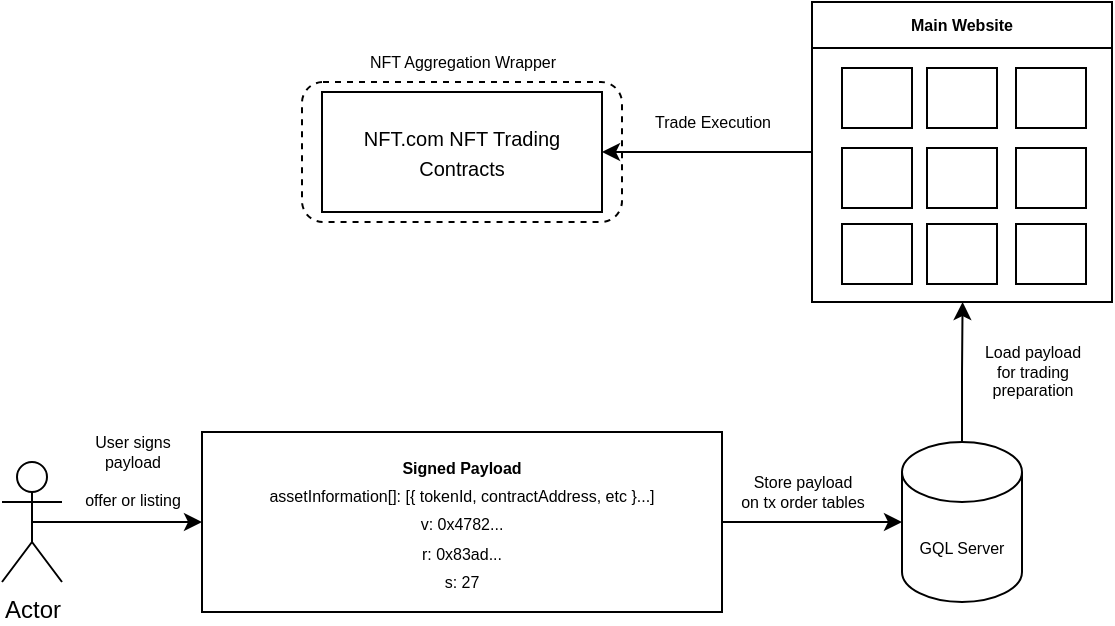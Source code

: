 <mxfile version="20.4.0" type="github">
  <diagram id="odHHx1yG8i5GVq24nhzd" name="Page-1">
    <mxGraphModel dx="1291" dy="708" grid="1" gridSize="10" guides="1" tooltips="1" connect="1" arrows="1" fold="1" page="1" pageScale="1" pageWidth="850" pageHeight="1100" math="0" shadow="0">
      <root>
        <mxCell id="0" />
        <mxCell id="1" parent="0" />
        <mxCell id="q4YafIH5PcbdOxym_MlL-1" value="&lt;font style=&quot;font-size: 10px;&quot;&gt;NFT.com NFT Trading Contracts&lt;/font&gt;" style="rounded=0;whiteSpace=wrap;html=1;" vertex="1" parent="1">
          <mxGeometry x="240" y="215" width="140" height="60" as="geometry" />
        </mxCell>
        <mxCell id="q4YafIH5PcbdOxym_MlL-14" style="edgeStyle=orthogonalEdgeStyle;rounded=0;orthogonalLoop=1;jettySize=auto;html=1;exitX=1;exitY=0.5;exitDx=0;exitDy=0;fontSize=8;entryX=0;entryY=0.5;entryDx=0;entryDy=0;entryPerimeter=0;" edge="1" parent="1" source="q4YafIH5PcbdOxym_MlL-3" target="q4YafIH5PcbdOxym_MlL-15">
          <mxGeometry relative="1" as="geometry">
            <mxPoint x="520" y="429.882" as="targetPoint" />
          </mxGeometry>
        </mxCell>
        <mxCell id="q4YafIH5PcbdOxym_MlL-3" value="&lt;font style=&quot;font-size: 8px;&quot;&gt;&lt;b&gt;Signed Payload&lt;/b&gt;&lt;br&gt;assetInformation[]: [{ tokenId, contractAddress, etc }...]&lt;br&gt;v: 0x4782...&lt;br&gt;r: 0x83ad...&lt;br&gt;s: 27&lt;/font&gt;" style="rounded=0;whiteSpace=wrap;html=1;align=center;" vertex="1" parent="1">
          <mxGeometry x="180" y="385" width="260" height="90" as="geometry" />
        </mxCell>
        <mxCell id="q4YafIH5PcbdOxym_MlL-10" style="edgeStyle=orthogonalEdgeStyle;rounded=0;orthogonalLoop=1;jettySize=auto;html=1;exitX=0.5;exitY=0.5;exitDx=0;exitDy=0;exitPerimeter=0;entryX=0;entryY=0.5;entryDx=0;entryDy=0;" edge="1" parent="1" source="q4YafIH5PcbdOxym_MlL-7" target="q4YafIH5PcbdOxym_MlL-3">
          <mxGeometry relative="1" as="geometry" />
        </mxCell>
        <mxCell id="q4YafIH5PcbdOxym_MlL-7" value="Actor" style="shape=umlActor;verticalLabelPosition=bottom;verticalAlign=top;html=1;outlineConnect=0;" vertex="1" parent="1">
          <mxGeometry x="80" y="400" width="30" height="60" as="geometry" />
        </mxCell>
        <mxCell id="q4YafIH5PcbdOxym_MlL-24" style="edgeStyle=orthogonalEdgeStyle;rounded=0;orthogonalLoop=1;jettySize=auto;html=1;exitX=0.5;exitY=0;exitDx=0;exitDy=0;exitPerimeter=0;fontSize=10;" edge="1" parent="1" source="q4YafIH5PcbdOxym_MlL-15">
          <mxGeometry relative="1" as="geometry">
            <mxPoint x="560.294" y="320" as="targetPoint" />
          </mxGeometry>
        </mxCell>
        <mxCell id="q4YafIH5PcbdOxym_MlL-15" value="GQL Server" style="shape=cylinder3;whiteSpace=wrap;html=1;boundedLbl=1;backgroundOutline=1;size=15;fontSize=8;" vertex="1" parent="1">
          <mxGeometry x="530" y="390" width="60" height="80" as="geometry" />
        </mxCell>
        <mxCell id="q4YafIH5PcbdOxym_MlL-17" value="User signs&lt;br&gt;payload&lt;br&gt;&lt;br&gt;offer or listing" style="text;html=1;align=center;verticalAlign=middle;resizable=0;points=[];autosize=1;strokeColor=none;fillColor=none;fontSize=8;" vertex="1" parent="1">
          <mxGeometry x="110" y="380" width="70" height="50" as="geometry" />
        </mxCell>
        <mxCell id="q4YafIH5PcbdOxym_MlL-18" value="Store payload&lt;br&gt;on tx order tables" style="text;html=1;align=center;verticalAlign=middle;resizable=0;points=[];autosize=1;strokeColor=none;fillColor=none;fontSize=8;" vertex="1" parent="1">
          <mxGeometry x="435" y="400" width="90" height="30" as="geometry" />
        </mxCell>
        <mxCell id="q4YafIH5PcbdOxym_MlL-26" style="edgeStyle=orthogonalEdgeStyle;rounded=0;orthogonalLoop=1;jettySize=auto;html=1;exitX=0;exitY=0.5;exitDx=0;exitDy=0;entryX=1;entryY=0.5;entryDx=0;entryDy=0;fontSize=10;" edge="1" parent="1" source="q4YafIH5PcbdOxym_MlL-23" target="q4YafIH5PcbdOxym_MlL-1">
          <mxGeometry relative="1" as="geometry" />
        </mxCell>
        <mxCell id="q4YafIH5PcbdOxym_MlL-23" value="Main Website" style="swimlane;fontSize=8;" vertex="1" parent="1">
          <mxGeometry x="485" y="170" width="150" height="150" as="geometry" />
        </mxCell>
        <mxCell id="q4YafIH5PcbdOxym_MlL-43" value="" style="group" vertex="1" connectable="0" parent="q4YafIH5PcbdOxym_MlL-23">
          <mxGeometry x="15" y="33" width="122" height="108" as="geometry" />
        </mxCell>
        <mxCell id="q4YafIH5PcbdOxym_MlL-34" value="" style="group" vertex="1" connectable="0" parent="q4YafIH5PcbdOxym_MlL-43">
          <mxGeometry width="122" height="30" as="geometry" />
        </mxCell>
        <mxCell id="q4YafIH5PcbdOxym_MlL-30" value="" style="rounded=0;whiteSpace=wrap;html=1;fontSize=10;fillColor=none;gradientColor=default;" vertex="1" parent="q4YafIH5PcbdOxym_MlL-34">
          <mxGeometry width="35" height="30" as="geometry" />
        </mxCell>
        <mxCell id="q4YafIH5PcbdOxym_MlL-32" value="" style="rounded=0;whiteSpace=wrap;html=1;fontSize=10;fillColor=none;gradientColor=default;" vertex="1" parent="q4YafIH5PcbdOxym_MlL-34">
          <mxGeometry x="42.5" width="35" height="30" as="geometry" />
        </mxCell>
        <mxCell id="q4YafIH5PcbdOxym_MlL-33" value="" style="rounded=0;whiteSpace=wrap;html=1;fontSize=10;fillColor=none;gradientColor=default;" vertex="1" parent="q4YafIH5PcbdOxym_MlL-34">
          <mxGeometry x="87" width="35" height="30" as="geometry" />
        </mxCell>
        <mxCell id="q4YafIH5PcbdOxym_MlL-35" value="" style="group" vertex="1" connectable="0" parent="q4YafIH5PcbdOxym_MlL-43">
          <mxGeometry y="40" width="122" height="30" as="geometry" />
        </mxCell>
        <mxCell id="q4YafIH5PcbdOxym_MlL-36" value="" style="rounded=0;whiteSpace=wrap;html=1;fontSize=10;fillColor=none;gradientColor=default;" vertex="1" parent="q4YafIH5PcbdOxym_MlL-35">
          <mxGeometry width="35" height="30" as="geometry" />
        </mxCell>
        <mxCell id="q4YafIH5PcbdOxym_MlL-37" value="" style="rounded=0;whiteSpace=wrap;html=1;fontSize=10;fillColor=none;gradientColor=default;" vertex="1" parent="q4YafIH5PcbdOxym_MlL-35">
          <mxGeometry x="42.5" width="35" height="30" as="geometry" />
        </mxCell>
        <mxCell id="q4YafIH5PcbdOxym_MlL-38" value="" style="rounded=0;whiteSpace=wrap;html=1;fontSize=10;fillColor=none;gradientColor=default;" vertex="1" parent="q4YafIH5PcbdOxym_MlL-35">
          <mxGeometry x="87" width="35" height="30" as="geometry" />
        </mxCell>
        <mxCell id="q4YafIH5PcbdOxym_MlL-39" value="" style="group" vertex="1" connectable="0" parent="q4YafIH5PcbdOxym_MlL-43">
          <mxGeometry y="78" width="122" height="30" as="geometry" />
        </mxCell>
        <mxCell id="q4YafIH5PcbdOxym_MlL-40" value="" style="rounded=0;whiteSpace=wrap;html=1;fontSize=10;fillColor=none;gradientColor=default;" vertex="1" parent="q4YafIH5PcbdOxym_MlL-39">
          <mxGeometry width="35" height="30" as="geometry" />
        </mxCell>
        <mxCell id="q4YafIH5PcbdOxym_MlL-41" value="" style="rounded=0;whiteSpace=wrap;html=1;fontSize=10;fillColor=none;gradientColor=default;" vertex="1" parent="q4YafIH5PcbdOxym_MlL-39">
          <mxGeometry x="42.5" width="35" height="30" as="geometry" />
        </mxCell>
        <mxCell id="q4YafIH5PcbdOxym_MlL-42" value="" style="rounded=0;whiteSpace=wrap;html=1;fontSize=10;fillColor=none;gradientColor=default;" vertex="1" parent="q4YafIH5PcbdOxym_MlL-39">
          <mxGeometry x="87" width="35" height="30" as="geometry" />
        </mxCell>
        <mxCell id="q4YafIH5PcbdOxym_MlL-25" value="Load payload&lt;br&gt;for trading&lt;br&gt;preparation" style="text;html=1;align=center;verticalAlign=middle;resizable=0;points=[];autosize=1;strokeColor=none;fillColor=none;fontSize=8;" vertex="1" parent="1">
          <mxGeometry x="560" y="335" width="70" height="40" as="geometry" />
        </mxCell>
        <mxCell id="q4YafIH5PcbdOxym_MlL-27" value="Trade Execution" style="text;html=1;align=center;verticalAlign=middle;resizable=0;points=[];autosize=1;strokeColor=none;fillColor=none;fontSize=8;" vertex="1" parent="1">
          <mxGeometry x="395" y="220" width="80" height="20" as="geometry" />
        </mxCell>
        <mxCell id="q4YafIH5PcbdOxym_MlL-28" value="" style="rounded=1;whiteSpace=wrap;html=1;fontSize=10;fillColor=none;dashed=1;" vertex="1" parent="1">
          <mxGeometry x="230" y="210" width="160" height="70" as="geometry" />
        </mxCell>
        <mxCell id="q4YafIH5PcbdOxym_MlL-29" value="NFT Aggregation Wrapper" style="text;html=1;align=center;verticalAlign=middle;resizable=0;points=[];autosize=1;strokeColor=none;fillColor=none;fontSize=8;" vertex="1" parent="1">
          <mxGeometry x="250" y="190" width="120" height="20" as="geometry" />
        </mxCell>
      </root>
    </mxGraphModel>
  </diagram>
</mxfile>
